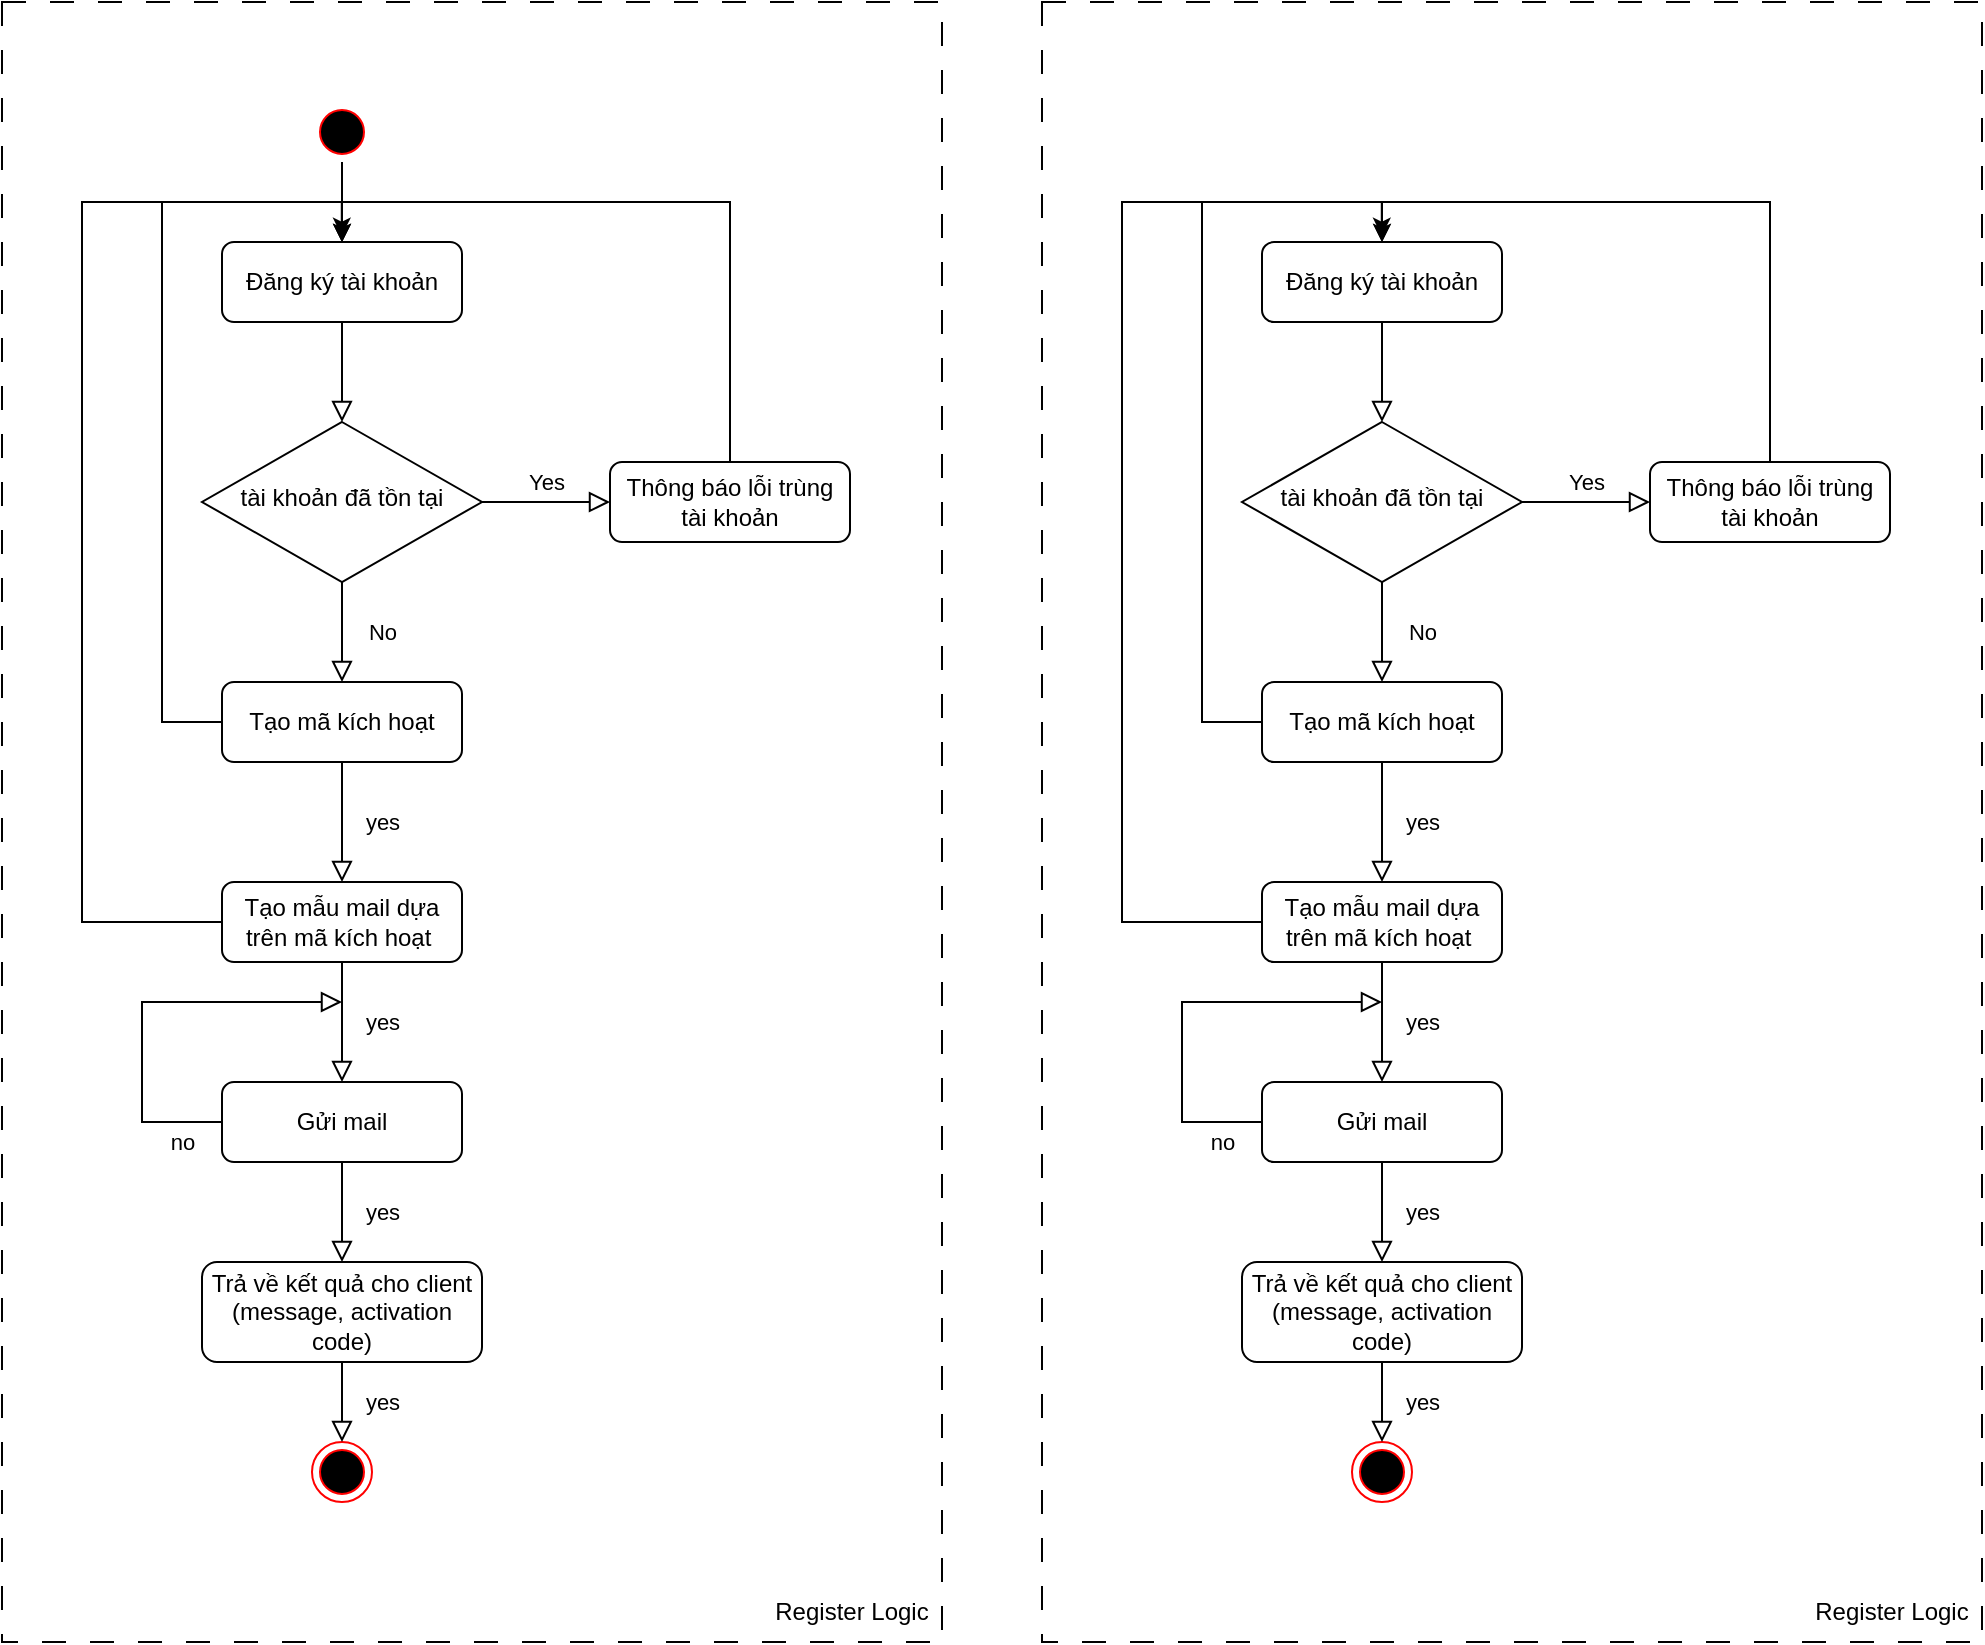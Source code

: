 <mxfile version="24.1.0" type="device">
  <diagram id="C5RBs43oDa-KdzZeNtuy" name="Logic flow">
    <mxGraphModel dx="368" dy="1437" grid="1" gridSize="10" guides="1" tooltips="1" connect="1" arrows="1" fold="1" page="1" pageScale="1" pageWidth="827" pageHeight="1169" math="0" shadow="0">
      <root>
        <mxCell id="WIyWlLk6GJQsqaUBKTNV-0" />
        <mxCell id="WIyWlLk6GJQsqaUBKTNV-1" parent="WIyWlLk6GJQsqaUBKTNV-0" />
        <mxCell id="AwtJDylvkfMwNTiFUkZ5-18" value="" style="rounded=0;whiteSpace=wrap;html=1;fillStyle=cross-hatch;fillColor=none;dashed=1;dashPattern=12 12;align=left;" vertex="1" parent="WIyWlLk6GJQsqaUBKTNV-1">
          <mxGeometry x="50" y="-40" width="470" height="820" as="geometry" />
        </mxCell>
        <mxCell id="WIyWlLk6GJQsqaUBKTNV-2" value="" style="rounded=0;html=1;jettySize=auto;orthogonalLoop=1;fontSize=11;endArrow=block;endFill=0;endSize=8;strokeWidth=1;shadow=0;labelBackgroundColor=none;edgeStyle=orthogonalEdgeStyle;" parent="WIyWlLk6GJQsqaUBKTNV-1" source="WIyWlLk6GJQsqaUBKTNV-3" target="WIyWlLk6GJQsqaUBKTNV-6" edge="1">
          <mxGeometry relative="1" as="geometry" />
        </mxCell>
        <mxCell id="WIyWlLk6GJQsqaUBKTNV-3" value="Đăng ký tài khoản" style="rounded=1;whiteSpace=wrap;html=1;fontSize=12;glass=0;strokeWidth=1;shadow=0;" parent="WIyWlLk6GJQsqaUBKTNV-1" vertex="1">
          <mxGeometry x="160" y="80" width="120" height="40" as="geometry" />
        </mxCell>
        <mxCell id="WIyWlLk6GJQsqaUBKTNV-4" value="No" style="rounded=0;html=1;jettySize=auto;orthogonalLoop=1;fontSize=11;endArrow=block;endFill=0;endSize=8;strokeWidth=1;shadow=0;labelBackgroundColor=none;edgeStyle=orthogonalEdgeStyle;entryX=0.5;entryY=0;entryDx=0;entryDy=0;" parent="WIyWlLk6GJQsqaUBKTNV-1" source="WIyWlLk6GJQsqaUBKTNV-6" target="WIyWlLk6GJQsqaUBKTNV-11" edge="1">
          <mxGeometry y="20" relative="1" as="geometry">
            <mxPoint as="offset" />
            <mxPoint x="220" y="290" as="targetPoint" />
          </mxGeometry>
        </mxCell>
        <mxCell id="WIyWlLk6GJQsqaUBKTNV-5" value="Yes" style="edgeStyle=orthogonalEdgeStyle;rounded=0;html=1;jettySize=auto;orthogonalLoop=1;fontSize=11;endArrow=block;endFill=0;endSize=8;strokeWidth=1;shadow=0;labelBackgroundColor=none;" parent="WIyWlLk6GJQsqaUBKTNV-1" source="WIyWlLk6GJQsqaUBKTNV-6" target="WIyWlLk6GJQsqaUBKTNV-7" edge="1">
          <mxGeometry y="10" relative="1" as="geometry">
            <mxPoint as="offset" />
          </mxGeometry>
        </mxCell>
        <mxCell id="WIyWlLk6GJQsqaUBKTNV-6" value="tài khoản đã tồn tại" style="rhombus;whiteSpace=wrap;html=1;shadow=0;fontFamily=Helvetica;fontSize=12;align=center;strokeWidth=1;spacing=6;spacingTop=-4;" parent="WIyWlLk6GJQsqaUBKTNV-1" vertex="1">
          <mxGeometry x="150" y="170" width="140" height="80" as="geometry" />
        </mxCell>
        <mxCell id="AwtJDylvkfMwNTiFUkZ5-0" style="edgeStyle=orthogonalEdgeStyle;rounded=0;orthogonalLoop=1;jettySize=auto;html=1;exitX=0.5;exitY=0;exitDx=0;exitDy=0;entryX=0.5;entryY=0;entryDx=0;entryDy=0;" edge="1" parent="WIyWlLk6GJQsqaUBKTNV-1" source="WIyWlLk6GJQsqaUBKTNV-7" target="WIyWlLk6GJQsqaUBKTNV-3">
          <mxGeometry relative="1" as="geometry" />
        </mxCell>
        <mxCell id="WIyWlLk6GJQsqaUBKTNV-7" value="Thông báo lỗi trùng tài khoản" style="rounded=1;whiteSpace=wrap;html=1;fontSize=12;glass=0;strokeWidth=1;shadow=0;" parent="WIyWlLk6GJQsqaUBKTNV-1" vertex="1">
          <mxGeometry x="354" y="190" width="120" height="40" as="geometry" />
        </mxCell>
        <mxCell id="AwtJDylvkfMwNTiFUkZ5-13" style="edgeStyle=orthogonalEdgeStyle;rounded=0;orthogonalLoop=1;jettySize=auto;html=1;exitX=0;exitY=0.5;exitDx=0;exitDy=0;entryX=0.5;entryY=0;entryDx=0;entryDy=0;" edge="1" parent="WIyWlLk6GJQsqaUBKTNV-1" source="WIyWlLk6GJQsqaUBKTNV-11" target="WIyWlLk6GJQsqaUBKTNV-3">
          <mxGeometry relative="1" as="geometry">
            <Array as="points">
              <mxPoint x="130" y="320" />
              <mxPoint x="130" y="60" />
              <mxPoint x="220" y="60" />
            </Array>
          </mxGeometry>
        </mxCell>
        <mxCell id="WIyWlLk6GJQsqaUBKTNV-11" value="Tạo mã kích hoạt" style="rounded=1;whiteSpace=wrap;html=1;fontSize=12;glass=0;strokeWidth=1;shadow=0;" parent="WIyWlLk6GJQsqaUBKTNV-1" vertex="1">
          <mxGeometry x="160" y="300" width="120" height="40" as="geometry" />
        </mxCell>
        <mxCell id="AwtJDylvkfMwNTiFUkZ5-14" style="edgeStyle=orthogonalEdgeStyle;rounded=0;orthogonalLoop=1;jettySize=auto;html=1;exitX=0;exitY=0.5;exitDx=0;exitDy=0;entryX=0.499;entryY=-0.079;entryDx=0;entryDy=0;entryPerimeter=0;" edge="1" parent="WIyWlLk6GJQsqaUBKTNV-1" source="AwtJDylvkfMwNTiFUkZ5-1" target="WIyWlLk6GJQsqaUBKTNV-3">
          <mxGeometry relative="1" as="geometry">
            <mxPoint x="250" y="60" as="targetPoint" />
            <Array as="points">
              <mxPoint x="90" y="420" />
              <mxPoint x="90" y="60" />
              <mxPoint x="220" y="60" />
            </Array>
          </mxGeometry>
        </mxCell>
        <mxCell id="AwtJDylvkfMwNTiFUkZ5-1" value="Tạo mẫu mail dựa trên mã kích hoạt&amp;nbsp;" style="rounded=1;whiteSpace=wrap;html=1;fontSize=12;glass=0;strokeWidth=1;shadow=0;" vertex="1" parent="WIyWlLk6GJQsqaUBKTNV-1">
          <mxGeometry x="160" y="400" width="120" height="40" as="geometry" />
        </mxCell>
        <mxCell id="AwtJDylvkfMwNTiFUkZ5-4" value="yes" style="rounded=0;html=1;jettySize=auto;orthogonalLoop=1;fontSize=11;endArrow=block;endFill=0;endSize=8;strokeWidth=1;shadow=0;labelBackgroundColor=none;edgeStyle=orthogonalEdgeStyle;entryX=0.5;entryY=0;entryDx=0;entryDy=0;exitX=0.5;exitY=1;exitDx=0;exitDy=0;" edge="1" parent="WIyWlLk6GJQsqaUBKTNV-1" source="WIyWlLk6GJQsqaUBKTNV-11" target="AwtJDylvkfMwNTiFUkZ5-1">
          <mxGeometry y="20" relative="1" as="geometry">
            <mxPoint as="offset" />
            <mxPoint x="230" y="260" as="sourcePoint" />
            <mxPoint x="230" y="320" as="targetPoint" />
            <Array as="points">
              <mxPoint x="220" y="380" />
              <mxPoint x="220" y="380" />
            </Array>
          </mxGeometry>
        </mxCell>
        <mxCell id="AwtJDylvkfMwNTiFUkZ5-7" value="Gửi mail" style="rounded=1;whiteSpace=wrap;html=1;fontSize=12;glass=0;strokeWidth=1;shadow=0;" vertex="1" parent="WIyWlLk6GJQsqaUBKTNV-1">
          <mxGeometry x="160" y="500" width="120" height="40" as="geometry" />
        </mxCell>
        <mxCell id="AwtJDylvkfMwNTiFUkZ5-8" value="yes" style="rounded=0;html=1;jettySize=auto;orthogonalLoop=1;fontSize=11;endArrow=block;endFill=0;endSize=8;strokeWidth=1;shadow=0;labelBackgroundColor=none;edgeStyle=orthogonalEdgeStyle;entryX=0.5;entryY=0;entryDx=0;entryDy=0;exitX=0.5;exitY=1;exitDx=0;exitDy=0;" edge="1" parent="WIyWlLk6GJQsqaUBKTNV-1" source="AwtJDylvkfMwNTiFUkZ5-1" target="AwtJDylvkfMwNTiFUkZ5-7">
          <mxGeometry y="20" relative="1" as="geometry">
            <mxPoint as="offset" />
            <mxPoint x="230" y="350" as="sourcePoint" />
            <mxPoint x="230" y="410" as="targetPoint" />
            <Array as="points">
              <mxPoint x="220" y="470" />
              <mxPoint x="220" y="470" />
            </Array>
          </mxGeometry>
        </mxCell>
        <mxCell id="AwtJDylvkfMwNTiFUkZ5-10" value="yes" style="rounded=0;html=1;jettySize=auto;orthogonalLoop=1;fontSize=11;endArrow=block;endFill=0;endSize=8;strokeWidth=1;shadow=0;labelBackgroundColor=none;edgeStyle=orthogonalEdgeStyle;exitX=0.5;exitY=1;exitDx=0;exitDy=0;entryX=0.5;entryY=0;entryDx=0;entryDy=0;" edge="1" parent="WIyWlLk6GJQsqaUBKTNV-1" source="AwtJDylvkfMwNTiFUkZ5-7" target="AwtJDylvkfMwNTiFUkZ5-11">
          <mxGeometry y="20" relative="1" as="geometry">
            <mxPoint as="offset" />
            <mxPoint x="230" y="450" as="sourcePoint" />
            <mxPoint x="220" y="590" as="targetPoint" />
            <Array as="points" />
          </mxGeometry>
        </mxCell>
        <mxCell id="AwtJDylvkfMwNTiFUkZ5-11" value="Trả về kết quả cho client (message, activation code)" style="rounded=1;whiteSpace=wrap;html=1;fontSize=12;glass=0;strokeWidth=1;shadow=0;" vertex="1" parent="WIyWlLk6GJQsqaUBKTNV-1">
          <mxGeometry x="150" y="590" width="140" height="50" as="geometry" />
        </mxCell>
        <mxCell id="AwtJDylvkfMwNTiFUkZ5-12" value="no" style="rounded=0;html=1;jettySize=auto;orthogonalLoop=1;fontSize=11;endArrow=block;endFill=0;endSize=8;strokeWidth=1;shadow=0;labelBackgroundColor=none;edgeStyle=orthogonalEdgeStyle;exitX=0;exitY=0.5;exitDx=0;exitDy=0;" edge="1" parent="WIyWlLk6GJQsqaUBKTNV-1" source="AwtJDylvkfMwNTiFUkZ5-7">
          <mxGeometry x="-0.8" y="10" relative="1" as="geometry">
            <mxPoint as="offset" />
            <mxPoint x="230" y="450" as="sourcePoint" />
            <mxPoint x="220" y="460" as="targetPoint" />
            <Array as="points">
              <mxPoint x="120" y="520" />
              <mxPoint x="120" y="460" />
            </Array>
          </mxGeometry>
        </mxCell>
        <mxCell id="AwtJDylvkfMwNTiFUkZ5-15" value="" style="ellipse;html=1;shape=endState;fillColor=#000000;strokeColor=#ff0000;" vertex="1" parent="WIyWlLk6GJQsqaUBKTNV-1">
          <mxGeometry x="205" y="680" width="30" height="30" as="geometry" />
        </mxCell>
        <mxCell id="AwtJDylvkfMwNTiFUkZ5-16" value="yes" style="rounded=0;html=1;jettySize=auto;orthogonalLoop=1;fontSize=11;endArrow=block;endFill=0;endSize=8;strokeWidth=1;shadow=0;labelBackgroundColor=none;edgeStyle=orthogonalEdgeStyle;exitX=0.5;exitY=1;exitDx=0;exitDy=0;entryX=0.5;entryY=0;entryDx=0;entryDy=0;" edge="1" parent="WIyWlLk6GJQsqaUBKTNV-1" source="AwtJDylvkfMwNTiFUkZ5-11" target="AwtJDylvkfMwNTiFUkZ5-15">
          <mxGeometry y="20" relative="1" as="geometry">
            <mxPoint as="offset" />
            <mxPoint x="230" y="550" as="sourcePoint" />
            <mxPoint x="230" y="600" as="targetPoint" />
            <Array as="points" />
          </mxGeometry>
        </mxCell>
        <mxCell id="AwtJDylvkfMwNTiFUkZ5-19" value="Register Logic" style="text;html=1;align=center;verticalAlign=middle;whiteSpace=wrap;rounded=0;" vertex="1" parent="WIyWlLk6GJQsqaUBKTNV-1">
          <mxGeometry x="430" y="750" width="90" height="30" as="geometry" />
        </mxCell>
        <mxCell id="AwtJDylvkfMwNTiFUkZ5-20" value="" style="rounded=0;html=1;jettySize=auto;orthogonalLoop=1;fontSize=11;endArrow=block;endFill=0;endSize=8;strokeWidth=1;shadow=0;labelBackgroundColor=none;edgeStyle=orthogonalEdgeStyle;" edge="1" parent="WIyWlLk6GJQsqaUBKTNV-1" source="AwtJDylvkfMwNTiFUkZ5-21" target="AwtJDylvkfMwNTiFUkZ5-24">
          <mxGeometry relative="1" as="geometry" />
        </mxCell>
        <mxCell id="AwtJDylvkfMwNTiFUkZ5-21" value="Đăng ký tài khoản" style="rounded=1;whiteSpace=wrap;html=1;fontSize=12;glass=0;strokeWidth=1;shadow=0;" vertex="1" parent="WIyWlLk6GJQsqaUBKTNV-1">
          <mxGeometry x="680" y="80" width="120" height="40" as="geometry" />
        </mxCell>
        <mxCell id="AwtJDylvkfMwNTiFUkZ5-22" value="No" style="rounded=0;html=1;jettySize=auto;orthogonalLoop=1;fontSize=11;endArrow=block;endFill=0;endSize=8;strokeWidth=1;shadow=0;labelBackgroundColor=none;edgeStyle=orthogonalEdgeStyle;entryX=0.5;entryY=0;entryDx=0;entryDy=0;" edge="1" parent="WIyWlLk6GJQsqaUBKTNV-1" source="AwtJDylvkfMwNTiFUkZ5-24" target="AwtJDylvkfMwNTiFUkZ5-28">
          <mxGeometry y="20" relative="1" as="geometry">
            <mxPoint as="offset" />
            <mxPoint x="740" y="290" as="targetPoint" />
          </mxGeometry>
        </mxCell>
        <mxCell id="AwtJDylvkfMwNTiFUkZ5-23" value="Yes" style="edgeStyle=orthogonalEdgeStyle;rounded=0;html=1;jettySize=auto;orthogonalLoop=1;fontSize=11;endArrow=block;endFill=0;endSize=8;strokeWidth=1;shadow=0;labelBackgroundColor=none;" edge="1" parent="WIyWlLk6GJQsqaUBKTNV-1" source="AwtJDylvkfMwNTiFUkZ5-24" target="AwtJDylvkfMwNTiFUkZ5-26">
          <mxGeometry y="10" relative="1" as="geometry">
            <mxPoint as="offset" />
          </mxGeometry>
        </mxCell>
        <mxCell id="AwtJDylvkfMwNTiFUkZ5-24" value="tài khoản đã tồn tại" style="rhombus;whiteSpace=wrap;html=1;shadow=0;fontFamily=Helvetica;fontSize=12;align=center;strokeWidth=1;spacing=6;spacingTop=-4;" vertex="1" parent="WIyWlLk6GJQsqaUBKTNV-1">
          <mxGeometry x="670" y="170" width="140" height="80" as="geometry" />
        </mxCell>
        <mxCell id="AwtJDylvkfMwNTiFUkZ5-25" style="edgeStyle=orthogonalEdgeStyle;rounded=0;orthogonalLoop=1;jettySize=auto;html=1;exitX=0.5;exitY=0;exitDx=0;exitDy=0;entryX=0.5;entryY=0;entryDx=0;entryDy=0;" edge="1" parent="WIyWlLk6GJQsqaUBKTNV-1" source="AwtJDylvkfMwNTiFUkZ5-26" target="AwtJDylvkfMwNTiFUkZ5-21">
          <mxGeometry relative="1" as="geometry" />
        </mxCell>
        <mxCell id="AwtJDylvkfMwNTiFUkZ5-26" value="Thông báo lỗi trùng tài khoản" style="rounded=1;whiteSpace=wrap;html=1;fontSize=12;glass=0;strokeWidth=1;shadow=0;" vertex="1" parent="WIyWlLk6GJQsqaUBKTNV-1">
          <mxGeometry x="874" y="190" width="120" height="40" as="geometry" />
        </mxCell>
        <mxCell id="AwtJDylvkfMwNTiFUkZ5-27" style="edgeStyle=orthogonalEdgeStyle;rounded=0;orthogonalLoop=1;jettySize=auto;html=1;exitX=0;exitY=0.5;exitDx=0;exitDy=0;entryX=0.5;entryY=0;entryDx=0;entryDy=0;" edge="1" parent="WIyWlLk6GJQsqaUBKTNV-1" source="AwtJDylvkfMwNTiFUkZ5-28" target="AwtJDylvkfMwNTiFUkZ5-21">
          <mxGeometry relative="1" as="geometry">
            <Array as="points">
              <mxPoint x="650" y="320" />
              <mxPoint x="650" y="60" />
              <mxPoint x="740" y="60" />
            </Array>
          </mxGeometry>
        </mxCell>
        <mxCell id="AwtJDylvkfMwNTiFUkZ5-28" value="Tạo mã kích hoạt" style="rounded=1;whiteSpace=wrap;html=1;fontSize=12;glass=0;strokeWidth=1;shadow=0;" vertex="1" parent="WIyWlLk6GJQsqaUBKTNV-1">
          <mxGeometry x="680" y="300" width="120" height="40" as="geometry" />
        </mxCell>
        <mxCell id="AwtJDylvkfMwNTiFUkZ5-29" style="edgeStyle=orthogonalEdgeStyle;rounded=0;orthogonalLoop=1;jettySize=auto;html=1;exitX=0;exitY=0.5;exitDx=0;exitDy=0;entryX=0.499;entryY=-0.079;entryDx=0;entryDy=0;entryPerimeter=0;" edge="1" parent="WIyWlLk6GJQsqaUBKTNV-1" source="AwtJDylvkfMwNTiFUkZ5-30" target="AwtJDylvkfMwNTiFUkZ5-21">
          <mxGeometry relative="1" as="geometry">
            <mxPoint x="770" y="60" as="targetPoint" />
            <Array as="points">
              <mxPoint x="610" y="420" />
              <mxPoint x="610" y="60" />
              <mxPoint x="740" y="60" />
            </Array>
          </mxGeometry>
        </mxCell>
        <mxCell id="AwtJDylvkfMwNTiFUkZ5-30" value="Tạo mẫu mail dựa trên mã kích hoạt&amp;nbsp;" style="rounded=1;whiteSpace=wrap;html=1;fontSize=12;glass=0;strokeWidth=1;shadow=0;" vertex="1" parent="WIyWlLk6GJQsqaUBKTNV-1">
          <mxGeometry x="680" y="400" width="120" height="40" as="geometry" />
        </mxCell>
        <mxCell id="AwtJDylvkfMwNTiFUkZ5-31" value="yes" style="rounded=0;html=1;jettySize=auto;orthogonalLoop=1;fontSize=11;endArrow=block;endFill=0;endSize=8;strokeWidth=1;shadow=0;labelBackgroundColor=none;edgeStyle=orthogonalEdgeStyle;entryX=0.5;entryY=0;entryDx=0;entryDy=0;exitX=0.5;exitY=1;exitDx=0;exitDy=0;" edge="1" parent="WIyWlLk6GJQsqaUBKTNV-1" source="AwtJDylvkfMwNTiFUkZ5-28" target="AwtJDylvkfMwNTiFUkZ5-30">
          <mxGeometry y="20" relative="1" as="geometry">
            <mxPoint as="offset" />
            <mxPoint x="750" y="260" as="sourcePoint" />
            <mxPoint x="750" y="320" as="targetPoint" />
            <Array as="points">
              <mxPoint x="740" y="380" />
              <mxPoint x="740" y="380" />
            </Array>
          </mxGeometry>
        </mxCell>
        <mxCell id="AwtJDylvkfMwNTiFUkZ5-32" value="Gửi mail" style="rounded=1;whiteSpace=wrap;html=1;fontSize=12;glass=0;strokeWidth=1;shadow=0;" vertex="1" parent="WIyWlLk6GJQsqaUBKTNV-1">
          <mxGeometry x="680" y="500" width="120" height="40" as="geometry" />
        </mxCell>
        <mxCell id="AwtJDylvkfMwNTiFUkZ5-33" value="yes" style="rounded=0;html=1;jettySize=auto;orthogonalLoop=1;fontSize=11;endArrow=block;endFill=0;endSize=8;strokeWidth=1;shadow=0;labelBackgroundColor=none;edgeStyle=orthogonalEdgeStyle;entryX=0.5;entryY=0;entryDx=0;entryDy=0;exitX=0.5;exitY=1;exitDx=0;exitDy=0;" edge="1" parent="WIyWlLk6GJQsqaUBKTNV-1" source="AwtJDylvkfMwNTiFUkZ5-30" target="AwtJDylvkfMwNTiFUkZ5-32">
          <mxGeometry y="20" relative="1" as="geometry">
            <mxPoint as="offset" />
            <mxPoint x="750" y="350" as="sourcePoint" />
            <mxPoint x="750" y="410" as="targetPoint" />
            <Array as="points">
              <mxPoint x="740" y="470" />
              <mxPoint x="740" y="470" />
            </Array>
          </mxGeometry>
        </mxCell>
        <mxCell id="AwtJDylvkfMwNTiFUkZ5-34" value="yes" style="rounded=0;html=1;jettySize=auto;orthogonalLoop=1;fontSize=11;endArrow=block;endFill=0;endSize=8;strokeWidth=1;shadow=0;labelBackgroundColor=none;edgeStyle=orthogonalEdgeStyle;exitX=0.5;exitY=1;exitDx=0;exitDy=0;entryX=0.5;entryY=0;entryDx=0;entryDy=0;" edge="1" parent="WIyWlLk6GJQsqaUBKTNV-1" source="AwtJDylvkfMwNTiFUkZ5-32" target="AwtJDylvkfMwNTiFUkZ5-35">
          <mxGeometry y="20" relative="1" as="geometry">
            <mxPoint as="offset" />
            <mxPoint x="750" y="450" as="sourcePoint" />
            <mxPoint x="740" y="590" as="targetPoint" />
            <Array as="points" />
          </mxGeometry>
        </mxCell>
        <mxCell id="AwtJDylvkfMwNTiFUkZ5-35" value="Trả về kết quả cho client (message, activation code)" style="rounded=1;whiteSpace=wrap;html=1;fontSize=12;glass=0;strokeWidth=1;shadow=0;" vertex="1" parent="WIyWlLk6GJQsqaUBKTNV-1">
          <mxGeometry x="670" y="590" width="140" height="50" as="geometry" />
        </mxCell>
        <mxCell id="AwtJDylvkfMwNTiFUkZ5-36" value="no" style="rounded=0;html=1;jettySize=auto;orthogonalLoop=1;fontSize=11;endArrow=block;endFill=0;endSize=8;strokeWidth=1;shadow=0;labelBackgroundColor=none;edgeStyle=orthogonalEdgeStyle;exitX=0;exitY=0.5;exitDx=0;exitDy=0;" edge="1" parent="WIyWlLk6GJQsqaUBKTNV-1" source="AwtJDylvkfMwNTiFUkZ5-32">
          <mxGeometry x="-0.8" y="10" relative="1" as="geometry">
            <mxPoint as="offset" />
            <mxPoint x="750" y="450" as="sourcePoint" />
            <mxPoint x="740" y="460" as="targetPoint" />
            <Array as="points">
              <mxPoint x="640" y="520" />
              <mxPoint x="640" y="460" />
            </Array>
          </mxGeometry>
        </mxCell>
        <mxCell id="AwtJDylvkfMwNTiFUkZ5-37" value="" style="ellipse;html=1;shape=endState;fillColor=#000000;strokeColor=#ff0000;" vertex="1" parent="WIyWlLk6GJQsqaUBKTNV-1">
          <mxGeometry x="725" y="680" width="30" height="30" as="geometry" />
        </mxCell>
        <mxCell id="AwtJDylvkfMwNTiFUkZ5-38" value="yes" style="rounded=0;html=1;jettySize=auto;orthogonalLoop=1;fontSize=11;endArrow=block;endFill=0;endSize=8;strokeWidth=1;shadow=0;labelBackgroundColor=none;edgeStyle=orthogonalEdgeStyle;exitX=0.5;exitY=1;exitDx=0;exitDy=0;entryX=0.5;entryY=0;entryDx=0;entryDy=0;" edge="1" parent="WIyWlLk6GJQsqaUBKTNV-1" source="AwtJDylvkfMwNTiFUkZ5-35" target="AwtJDylvkfMwNTiFUkZ5-37">
          <mxGeometry y="20" relative="1" as="geometry">
            <mxPoint as="offset" />
            <mxPoint x="750" y="550" as="sourcePoint" />
            <mxPoint x="750" y="600" as="targetPoint" />
            <Array as="points" />
          </mxGeometry>
        </mxCell>
        <mxCell id="AwtJDylvkfMwNTiFUkZ5-39" value="" style="rounded=0;whiteSpace=wrap;html=1;fillStyle=cross-hatch;fillColor=none;dashed=1;dashPattern=12 12;align=left;" vertex="1" parent="WIyWlLk6GJQsqaUBKTNV-1">
          <mxGeometry x="570" y="-40" width="470" height="820" as="geometry" />
        </mxCell>
        <mxCell id="AwtJDylvkfMwNTiFUkZ5-40" value="Register Logic" style="text;html=1;align=center;verticalAlign=middle;whiteSpace=wrap;rounded=0;" vertex="1" parent="WIyWlLk6GJQsqaUBKTNV-1">
          <mxGeometry x="950" y="750" width="90" height="30" as="geometry" />
        </mxCell>
        <mxCell id="AwtJDylvkfMwNTiFUkZ5-41" value="" style="ellipse;html=1;shape=startState;fillColor=#000000;strokeColor=#ff0000;" vertex="1" parent="WIyWlLk6GJQsqaUBKTNV-1">
          <mxGeometry x="205" y="10" width="30" height="30" as="geometry" />
        </mxCell>
        <mxCell id="AwtJDylvkfMwNTiFUkZ5-43" value="" style="endArrow=classic;html=1;rounded=0;exitX=0.5;exitY=1;exitDx=0;exitDy=0;entryX=0.5;entryY=0;entryDx=0;entryDy=0;" edge="1" parent="WIyWlLk6GJQsqaUBKTNV-1" source="AwtJDylvkfMwNTiFUkZ5-41" target="WIyWlLk6GJQsqaUBKTNV-3">
          <mxGeometry width="50" height="50" relative="1" as="geometry">
            <mxPoint x="200" y="160" as="sourcePoint" />
            <mxPoint x="250" y="110" as="targetPoint" />
          </mxGeometry>
        </mxCell>
      </root>
    </mxGraphModel>
  </diagram>
</mxfile>
